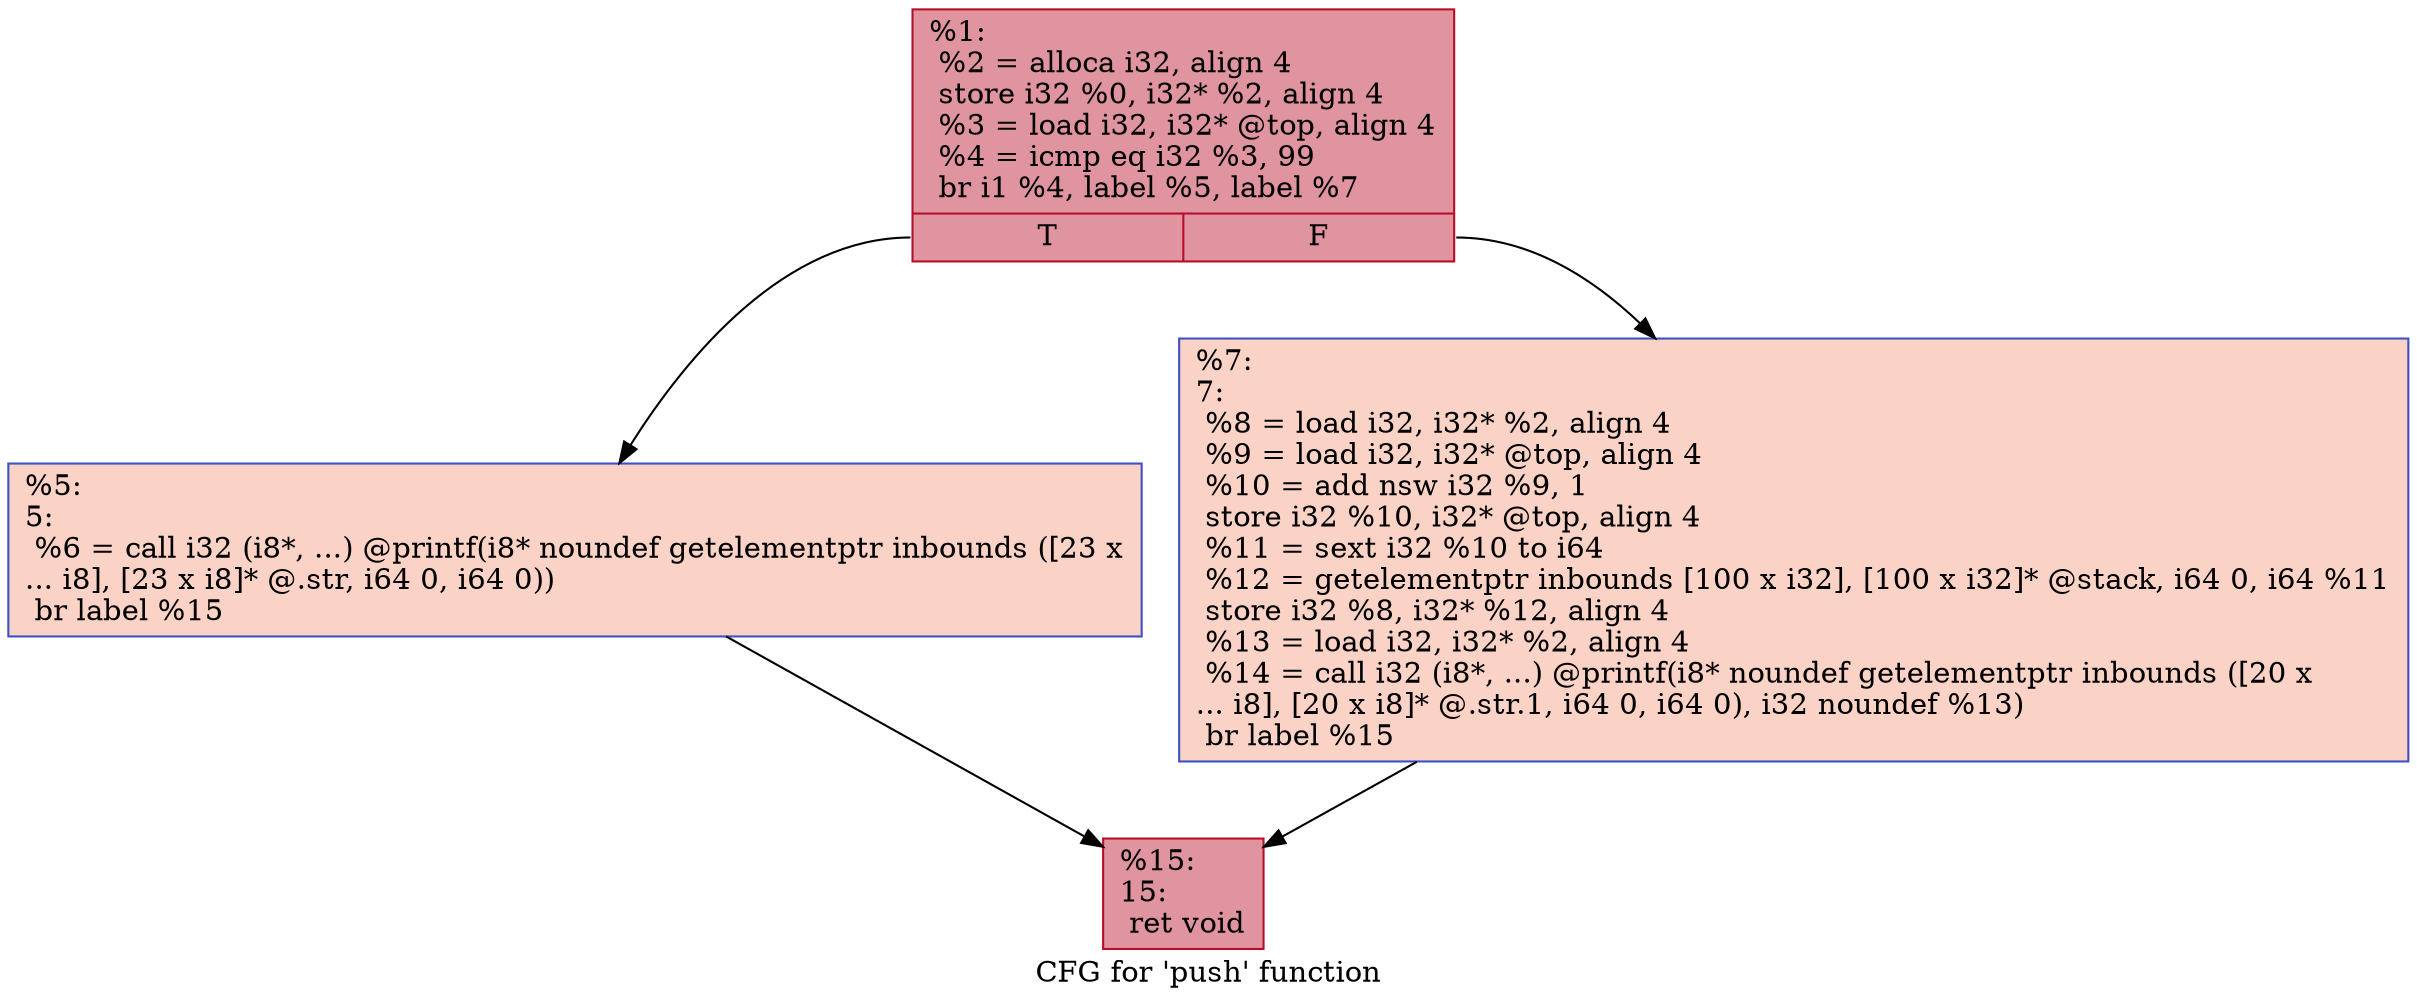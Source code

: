 digraph "CFG for 'push' function" {
	label="CFG for 'push' function";

	Node0x55b8d9cbb650 [shape=record,color="#b70d28ff", style=filled, fillcolor="#b70d2870",label="{%1:\l  %2 = alloca i32, align 4\l  store i32 %0, i32* %2, align 4\l  %3 = load i32, i32* @top, align 4\l  %4 = icmp eq i32 %3, 99\l  br i1 %4, label %5, label %7\l|{<s0>T|<s1>F}}"];
	Node0x55b8d9cbb650:s0 -> Node0x55b8d9cbb8a0;
	Node0x55b8d9cbb650:s1 -> Node0x55b8d9cbb8f0;
	Node0x55b8d9cbb8a0 [shape=record,color="#3d50c3ff", style=filled, fillcolor="#f59c7d70",label="{%5:\l5:                                                \l  %6 = call i32 (i8*, ...) @printf(i8* noundef getelementptr inbounds ([23 x\l... i8], [23 x i8]* @.str, i64 0, i64 0))\l  br label %15\l}"];
	Node0x55b8d9cbb8a0 -> Node0x55b8d9cbbd60;
	Node0x55b8d9cbb8f0 [shape=record,color="#3d50c3ff", style=filled, fillcolor="#f59c7d70",label="{%7:\l7:                                                \l  %8 = load i32, i32* %2, align 4\l  %9 = load i32, i32* @top, align 4\l  %10 = add nsw i32 %9, 1\l  store i32 %10, i32* @top, align 4\l  %11 = sext i32 %10 to i64\l  %12 = getelementptr inbounds [100 x i32], [100 x i32]* @stack, i64 0, i64 %11\l  store i32 %8, i32* %12, align 4\l  %13 = load i32, i32* %2, align 4\l  %14 = call i32 (i8*, ...) @printf(i8* noundef getelementptr inbounds ([20 x\l... i8], [20 x i8]* @.str.1, i64 0, i64 0), i32 noundef %13)\l  br label %15\l}"];
	Node0x55b8d9cbb8f0 -> Node0x55b8d9cbbd60;
	Node0x55b8d9cbbd60 [shape=record,color="#b70d28ff", style=filled, fillcolor="#b70d2870",label="{%15:\l15:                                               \l  ret void\l}"];
}
